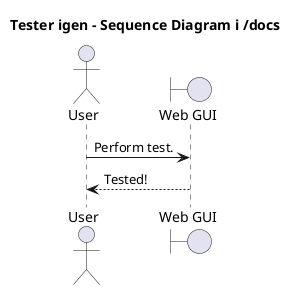 @startuml

title "Tester igen - Sequence Diagram i /docs"

actor User
boundary "Web GUI" as GUI

User -> GUI: Perform test.
GUI --> User: Tested!

@enduml

